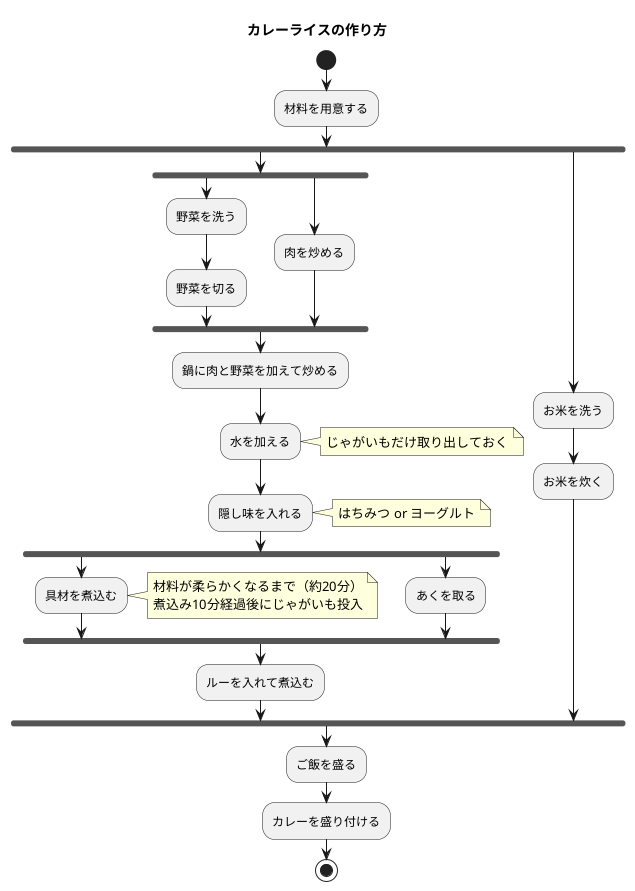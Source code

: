 @startuml 並列処理
title カレーライスの作り方
start
:材料を用意する;
fork
fork
:野菜を洗う;
:野菜を切る;
fork again
:肉を炒める;
end fork
:鍋に肉と野菜を加えて炒める;
:水を加える;
note right
じゃがいもだけ取り出しておく
end note
:隠し味を入れる;
note right
はちみつ or ヨーグルト
end note

fork
:具材を煮込む;
note right
材料が柔らかくなるまで（約20分）
煮込み10分経過後にじゃがいも投入
end note
fork again
:あくを取る;
end fork
:ルーを入れて煮込む;

fork again
:お米を洗う;
:お米を炊く;
end fork

:ご飯を盛る;
:カレーを盛り付ける;
stop
@enduml